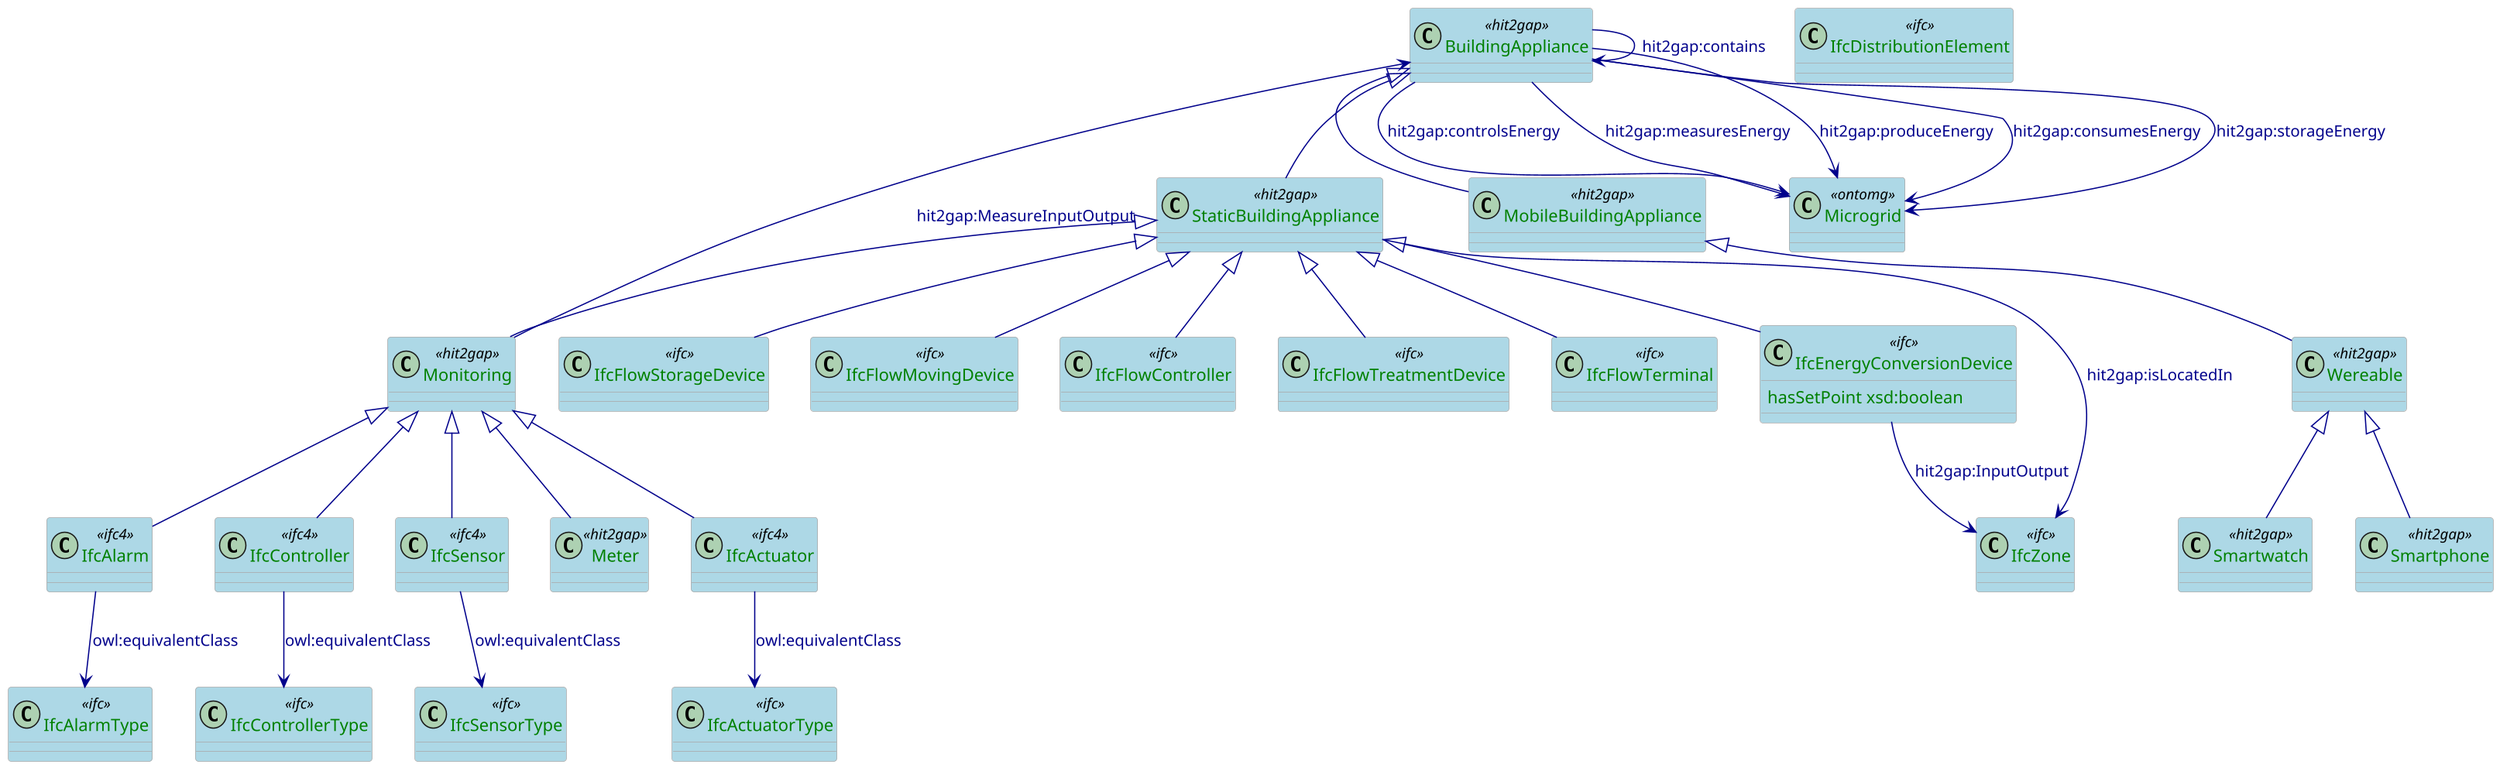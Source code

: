 @startuml

scale 0.5

skinparam class {
  ArrowColor DarkBlue
  ArrowFontColor DarkBlue
  BackgroundColor LightBlue
  BorderColor DarkGrey
}
skinparam dpi 300
skinparam stereotypeCBackgroundColor Wheat
skinparam classAttributeFontColor  Green

class BuildingAppliance <<hit2gap>>

class StaticBuildingAppliance <<hit2gap>>
class MobileBuildingAppliance <<hit2gap>>

class IfcFlowTerminal <<ifc>>
class Monitoring <<hit2gap>>
class Wereable <<hit2gap>>
class Smartwatch <<hit2gap>>
class Smartphone <<hit2gap>>

class IfcZone <<ifc>>
class IfcActuator <<ifc4>>
class IfcActuatorType <<ifc>>

class IfcAlarm <<ifc4>>
class IfcAlarmType <<ifc>>

class IfcController <<ifc4>>
class IfcControllerType <<ifc>>


class IfcSensor <<ifc4>>
class IfcSensorType <<ifc>>

class Meter <<hit2gap>>

class IfcDistributionElement <<ifc>>
class IfcFlowStorageDevice <<ifc>>
class IfcFlowMovingDevice <<ifc>>
class IfcFlowController <<ifc>>
class IfcFlowTreatmentDevice <<ifc>>
class IfcEnergyConversionDevice <<ifc>> {
  hasSetPoint xsd:boolean
}

class Microgrid <<ontomg>>

BuildingAppliance <|-- StaticBuildingAppliance 
BuildingAppliance <|-- MobileBuildingAppliance 

StaticBuildingAppliance <|-- IfcFlowTerminal
StaticBuildingAppliance <|-- Monitoring
MobileBuildingAppliance <|-- Wereable
StaticBuildingAppliance --> IfcZone: hit2gap:isLocatedIn
BuildingAppliance --> BuildingAppliance: hit2gap:contains
Monitoring --> BuildingAppliance: hit2gap:MeasureInputOutput
IfcEnergyConversionDevice --> IfcZone: hit2gap:InputOutput
StaticBuildingAppliance <|-- IfcFlowStorageDevice
StaticBuildingAppliance <|-- IfcFlowMovingDevice
StaticBuildingAppliance <|-- IfcFlowController
StaticBuildingAppliance <|-- IfcFlowTreatmentDevice
StaticBuildingAppliance <|-- IfcEnergyConversionDevice

Wereable <|-- Smartwatch
Wereable <|-- Smartphone

Monitoring <|-- IfcSensor
Monitoring <|-- IfcActuator
Monitoring <|-- IfcAlarm
Monitoring <|-- IfcController
Monitoring <|-- Meter

BuildingAppliance --> Microgrid: hit2gap:produceEnergy
BuildingAppliance --> Microgrid: hit2gap:consumesEnergy
BuildingAppliance --> Microgrid: hit2gap:storageEnergy
BuildingAppliance --> Microgrid: hit2gap:controlsEnergy
BuildingAppliance --> Microgrid: hit2gap:measuresEnergy

IfcActuator --> IfcActuatorType: owl:equivalentClass
IfcAlarm --> IfcAlarmType: owl:equivalentClass
IfcController --> IfcControllerType: owl:equivalentClass
IfcSensor --> IfcSensorType: owl:equivalentClass

@enduml

